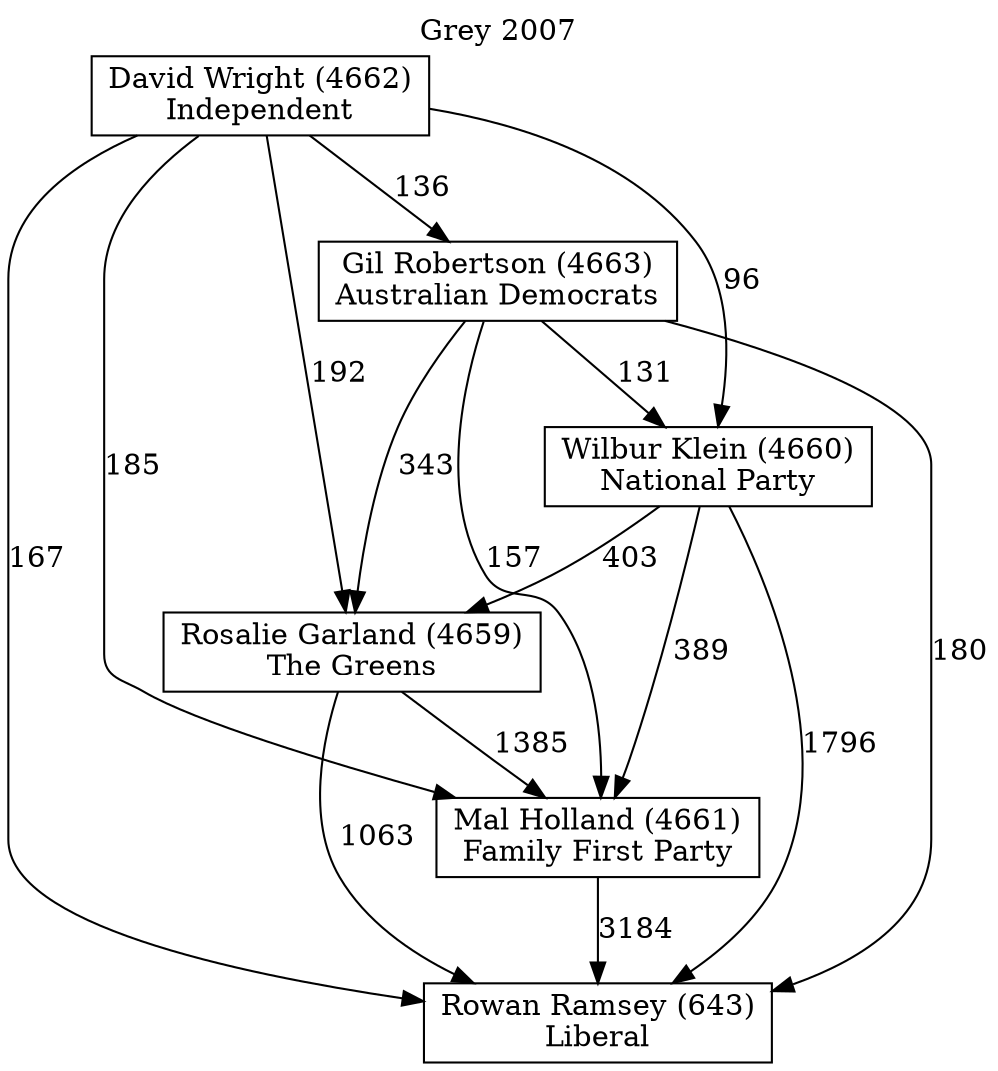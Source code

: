 // House preference flow
digraph "Rowan Ramsey (643)_Grey_2007" {
	graph [label="Grey 2007" labelloc=t mclimit=2]
	node [shape=box]
	"Rowan Ramsey (643)" [label="Rowan Ramsey (643)
Liberal"]
	"Mal Holland (4661)" [label="Mal Holland (4661)
Family First Party"]
	"Rosalie Garland (4659)" [label="Rosalie Garland (4659)
The Greens"]
	"Wilbur Klein (4660)" [label="Wilbur Klein (4660)
National Party"]
	"Gil Robertson (4663)" [label="Gil Robertson (4663)
Australian Democrats"]
	"David Wright (4662)" [label="David Wright (4662)
Independent"]
	"Mal Holland (4661)" -> "Rowan Ramsey (643)" [label=3184]
	"Rosalie Garland (4659)" -> "Mal Holland (4661)" [label=1385]
	"Wilbur Klein (4660)" -> "Rosalie Garland (4659)" [label=403]
	"Gil Robertson (4663)" -> "Wilbur Klein (4660)" [label=131]
	"David Wright (4662)" -> "Gil Robertson (4663)" [label=136]
	"Rosalie Garland (4659)" -> "Rowan Ramsey (643)" [label=1063]
	"Wilbur Klein (4660)" -> "Rowan Ramsey (643)" [label=1796]
	"Gil Robertson (4663)" -> "Rowan Ramsey (643)" [label=180]
	"David Wright (4662)" -> "Rowan Ramsey (643)" [label=167]
	"David Wright (4662)" -> "Wilbur Klein (4660)" [label=96]
	"Gil Robertson (4663)" -> "Rosalie Garland (4659)" [label=343]
	"David Wright (4662)" -> "Rosalie Garland (4659)" [label=192]
	"Wilbur Klein (4660)" -> "Mal Holland (4661)" [label=389]
	"Gil Robertson (4663)" -> "Mal Holland (4661)" [label=157]
	"David Wright (4662)" -> "Mal Holland (4661)" [label=185]
}

